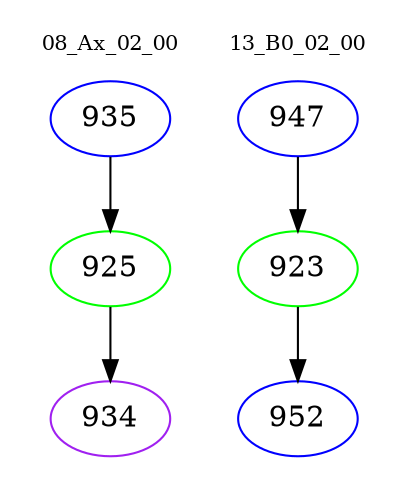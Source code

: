 digraph{
subgraph cluster_0 {
color = white
label = "08_Ax_02_00";
fontsize=10;
T0_935 [label="935", color="blue"]
T0_935 -> T0_925 [color="black"]
T0_925 [label="925", color="green"]
T0_925 -> T0_934 [color="black"]
T0_934 [label="934", color="purple"]
}
subgraph cluster_1 {
color = white
label = "13_B0_02_00";
fontsize=10;
T1_947 [label="947", color="blue"]
T1_947 -> T1_923 [color="black"]
T1_923 [label="923", color="green"]
T1_923 -> T1_952 [color="black"]
T1_952 [label="952", color="blue"]
}
}
